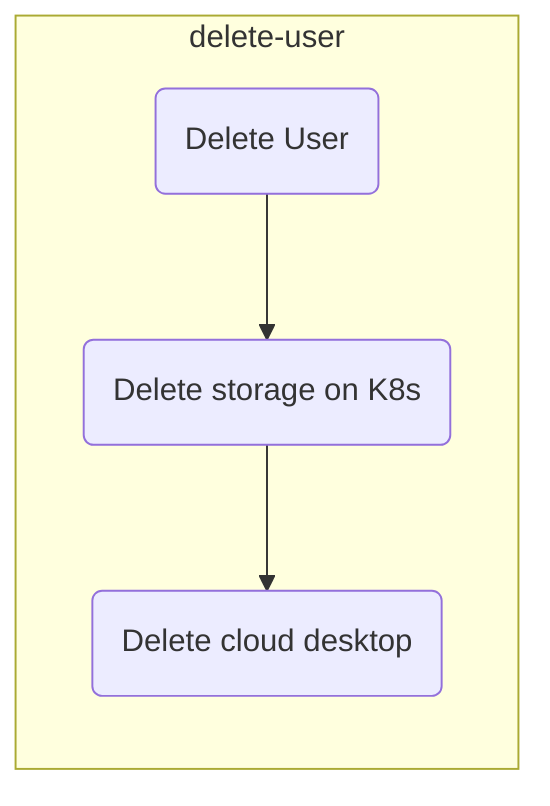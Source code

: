 graph LR
    delete-user(Delete User)
    delete-storage(Delete storage on K8s)
    delete-desktop(Delete cloud desktop)
    
    subgraph du [delete-user]
    delete-user --> delete-storage --> delete-desktop
    end